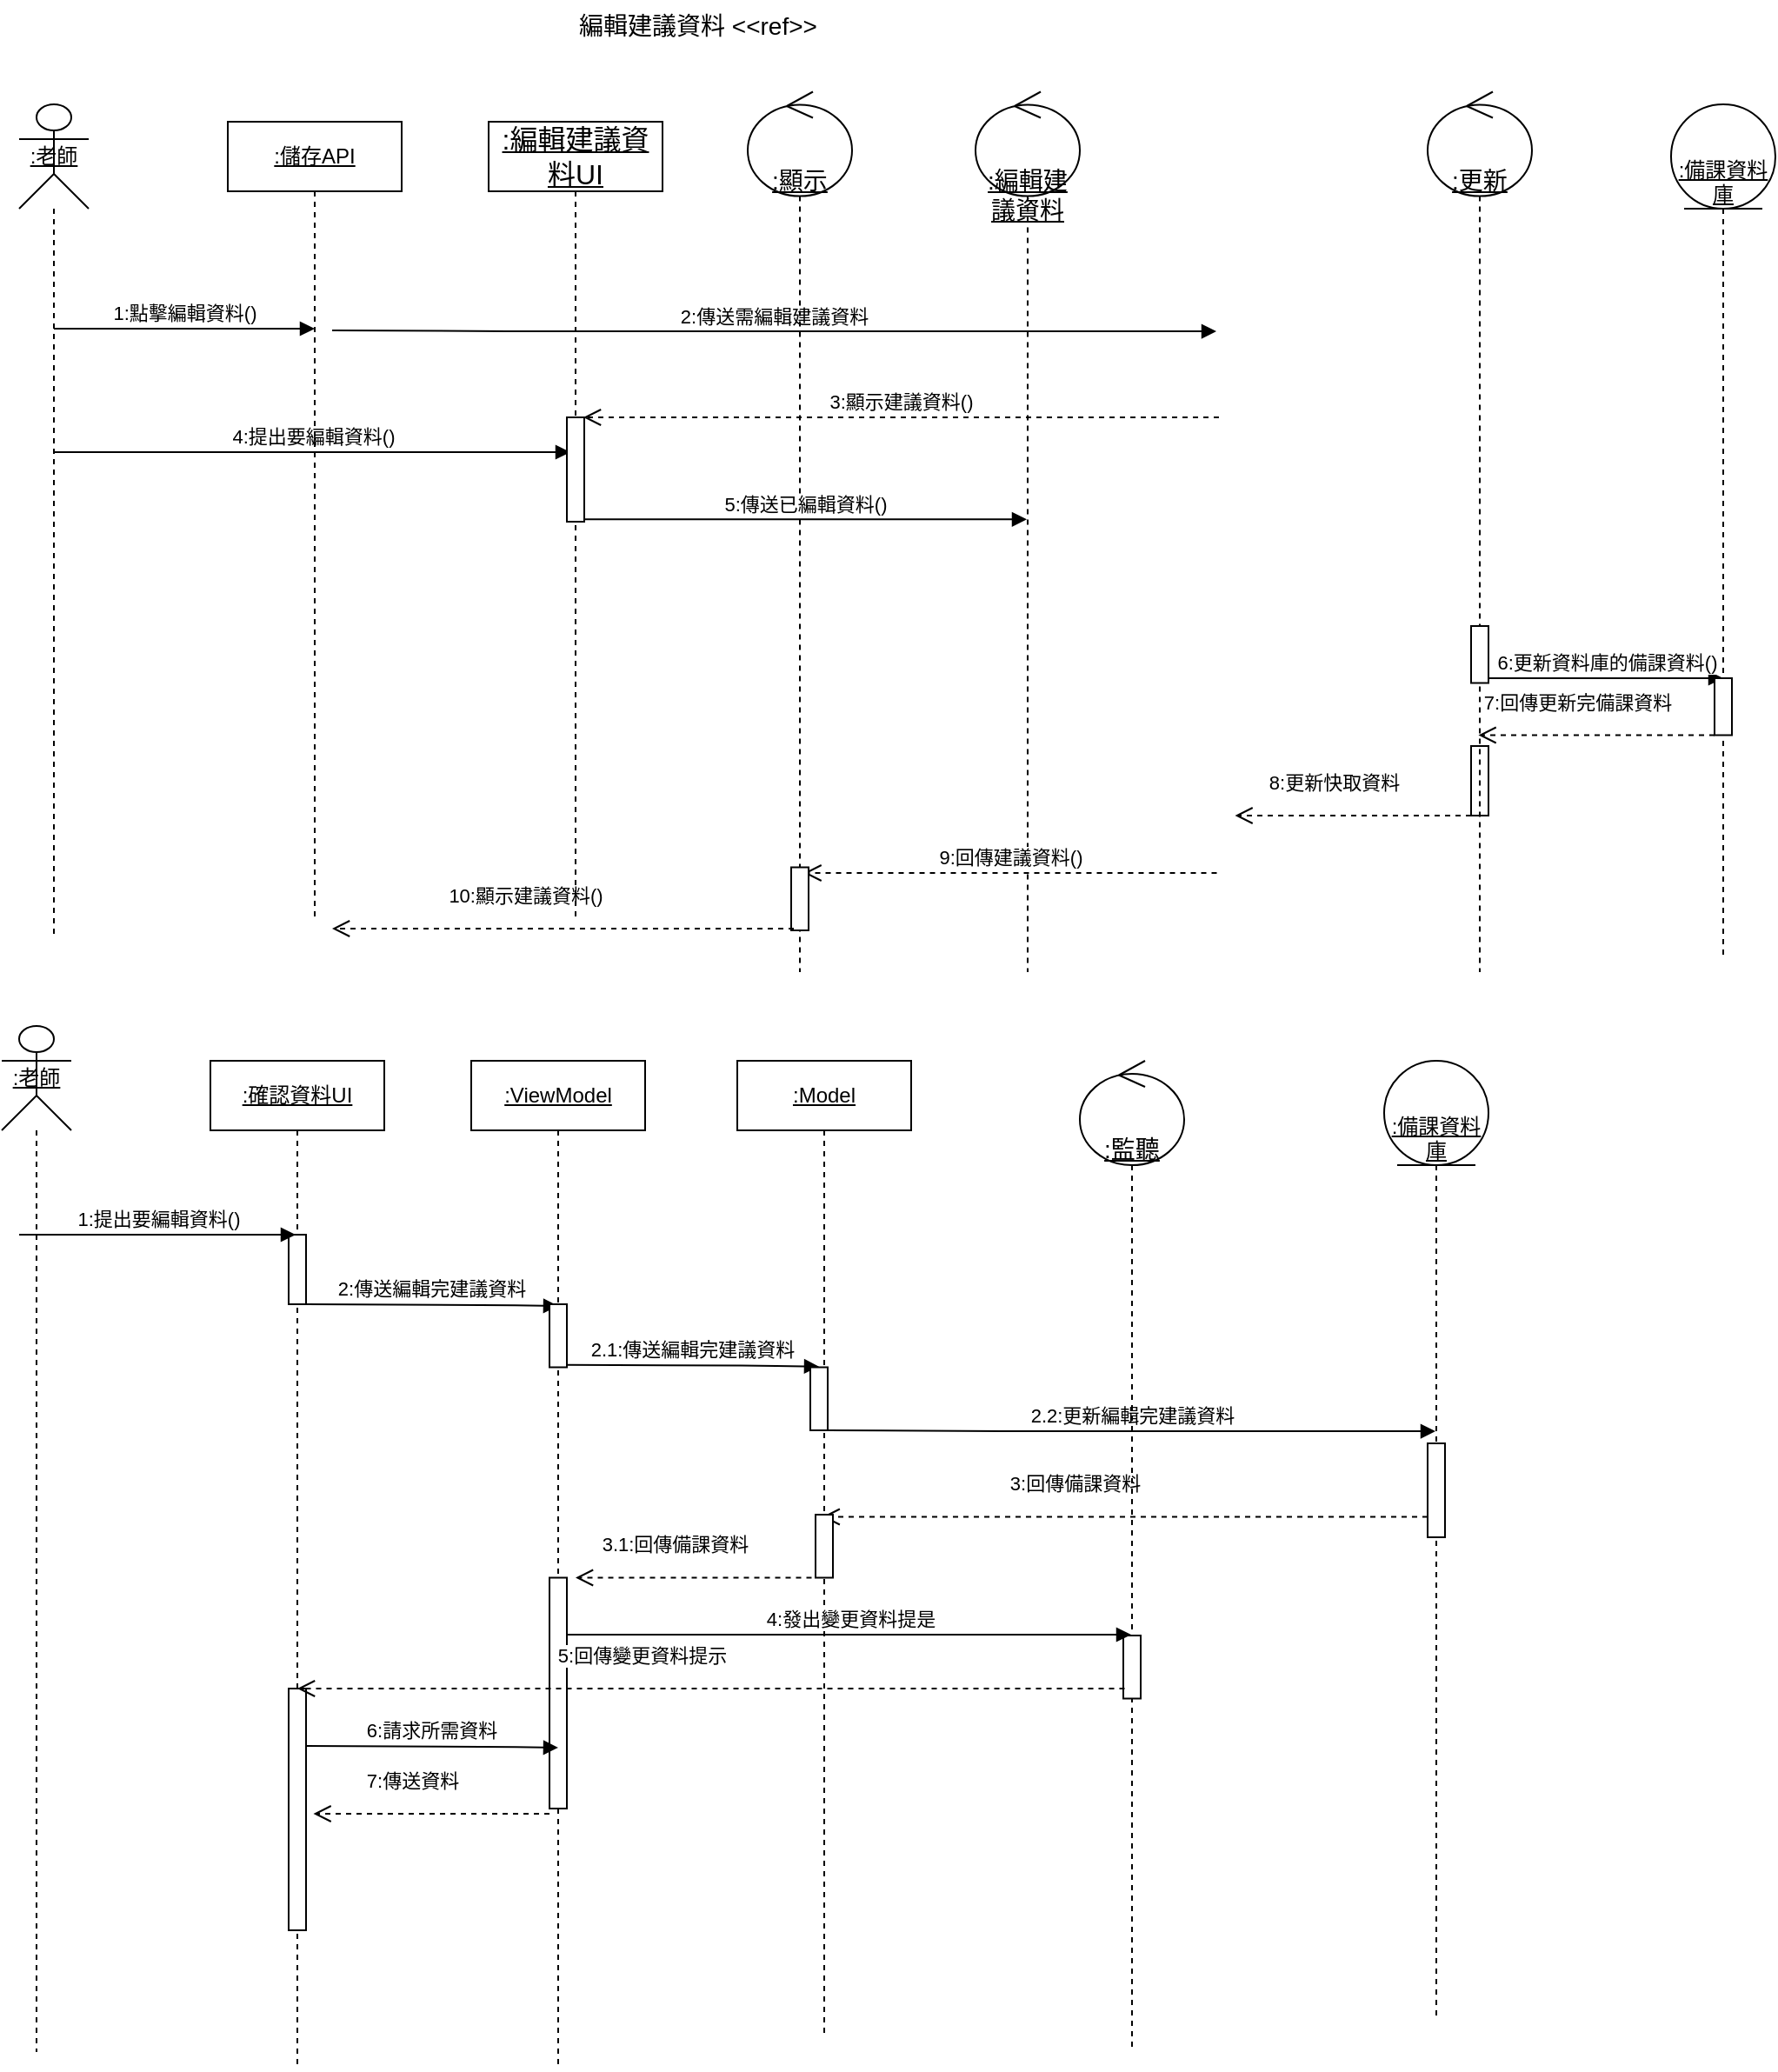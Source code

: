<mxfile version="26.0.3">
  <diagram name="第 1 页" id="_kCn5gWWrIlWfqqUU_DX">
    <mxGraphModel dx="1437" dy="637" grid="1" gridSize="10" guides="1" tooltips="1" connect="1" arrows="1" fold="1" page="1" pageScale="1" pageWidth="1100" pageHeight="1700" math="0" shadow="0">
      <root>
        <mxCell id="0" />
        <mxCell id="1" parent="0" />
        <mxCell id="94" value="&lt;u&gt;:編輯建議資料&lt;/u&gt;" style="shape=umlLifeline;participant=umlControl;perimeter=lifelinePerimeter;whiteSpace=wrap;html=1;container=1;collapsible=0;recursiveResize=0;verticalAlign=top;spacingTop=36;outlineConnect=0;fontSize=14;size=60;align=center;" parent="1" vertex="1">
          <mxGeometry x="640" y="92.75" width="60" height="506.25" as="geometry" />
        </mxCell>
        <mxCell id="104" value="2:傳送需編輯建議資料" style="html=1;verticalAlign=bottom;startArrow=none;startFill=0;endArrow=block;startSize=8;" parent="1" edge="1">
          <mxGeometry width="60" relative="1" as="geometry">
            <mxPoint x="270" y="230" as="sourcePoint" />
            <mxPoint x="778.5" y="230.54" as="targetPoint" />
            <Array as="points">
              <mxPoint x="380.5" y="230.54" />
            </Array>
          </mxGeometry>
        </mxCell>
        <mxCell id="112" value="9:回傳建議資料()" style="html=1;verticalAlign=bottom;endArrow=open;dashed=1;endSize=8;" parent="1" edge="1">
          <mxGeometry relative="1" as="geometry">
            <mxPoint x="778.75" y="542" as="sourcePoint" />
            <mxPoint x="541.25" y="542" as="targetPoint" />
            <Array as="points">
              <mxPoint x="587.75" y="542" />
            </Array>
            <mxPoint as="offset" />
          </mxGeometry>
        </mxCell>
        <mxCell id="113" value="&lt;span style=&quot;text-align: center; font-size: 14px;&quot;&gt;&lt;font style=&quot;font-size: 14px;&quot;&gt;編輯建議資料&lt;/font&gt;&lt;/span&gt;&amp;nbsp;&amp;lt;&amp;lt;ref&amp;gt;&amp;gt;" style="text;whiteSpace=wrap;html=1;fontSize=14;" parent="1" vertex="1">
          <mxGeometry x="410" y="40" width="150" height="40" as="geometry" />
        </mxCell>
        <mxCell id="114" value="&lt;u&gt;:顯示&lt;/u&gt;" style="shape=umlLifeline;participant=umlControl;perimeter=lifelinePerimeter;whiteSpace=wrap;html=1;container=1;collapsible=0;recursiveResize=0;verticalAlign=top;spacingTop=36;outlineConnect=0;fontSize=14;size=60;align=center;" parent="1" vertex="1">
          <mxGeometry x="509" y="92.75" width="60" height="506.25" as="geometry" />
        </mxCell>
        <mxCell id="117" value="" style="html=1;points=[];perimeter=orthogonalPerimeter;" parent="114" vertex="1">
          <mxGeometry x="25" y="446" width="10" height="36.25" as="geometry" />
        </mxCell>
        <mxCell id="UdhTGRBezJr3sBxBmupz-120" value="1:點擊編輯資料()" style="html=1;verticalAlign=bottom;endArrow=block;curved=0;rounded=0;" parent="114" edge="1">
          <mxGeometry width="80" relative="1" as="geometry">
            <mxPoint x="-399" y="136.25" as="sourcePoint" />
            <mxPoint x="-249" y="136.25" as="targetPoint" />
          </mxGeometry>
        </mxCell>
        <mxCell id="118" value="10:顯示建議資料()" style="html=1;verticalAlign=bottom;endArrow=open;dashed=1;endSize=8;" parent="1" edge="1">
          <mxGeometry x="0.167" y="-10" relative="1" as="geometry">
            <mxPoint x="535.5" y="574" as="sourcePoint" />
            <mxPoint x="270" y="574" as="targetPoint" />
            <Array as="points">
              <mxPoint x="342" y="574" />
            </Array>
            <mxPoint as="offset" />
          </mxGeometry>
        </mxCell>
        <mxCell id="UdhTGRBezJr3sBxBmupz-119" value="&lt;u&gt;:老師&lt;/u&gt;" style="shape=umlLifeline;perimeter=lifelinePerimeter;whiteSpace=wrap;html=1;container=1;dropTarget=0;collapsible=0;recursiveResize=0;outlineConnect=0;portConstraint=eastwest;newEdgeStyle={&quot;curved&quot;:0,&quot;rounded&quot;:0};participant=umlActor;size=60;" parent="1" vertex="1">
          <mxGeometry x="90" y="100" width="40" height="480" as="geometry" />
        </mxCell>
        <mxCell id="109" value="5:傳送已編輯資料()" style="html=1;verticalAlign=bottom;startArrow=none;startFill=0;endArrow=block;startSize=8;exitX=0.533;exitY=0.978;exitDx=0;exitDy=0;exitPerimeter=0;" parent="1" target="94" edge="1">
          <mxGeometry width="60" relative="1" as="geometry">
            <mxPoint x="415.33" y="338.68" as="sourcePoint" />
            <mxPoint x="660" y="289" as="targetPoint" />
          </mxGeometry>
        </mxCell>
        <mxCell id="UdhTGRBezJr3sBxBmupz-124" value="3:顯示建議資料()" style="html=1;verticalAlign=bottom;endArrow=open;dashed=1;endSize=8;" parent="1" edge="1">
          <mxGeometry x="0.001" relative="1" as="geometry">
            <mxPoint x="780" y="280" as="sourcePoint" />
            <mxPoint x="414.5" y="280" as="targetPoint" />
            <Array as="points">
              <mxPoint x="586" y="280" />
            </Array>
            <mxPoint as="offset" />
          </mxGeometry>
        </mxCell>
        <mxCell id="UdhTGRBezJr3sBxBmupz-125" value="4:提出要編輯資料()" style="html=1;verticalAlign=bottom;endArrow=block;curved=0;rounded=0;" parent="1" edge="1">
          <mxGeometry width="80" relative="1" as="geometry">
            <mxPoint x="110" y="300" as="sourcePoint" />
            <mxPoint x="407" y="300" as="targetPoint" />
          </mxGeometry>
        </mxCell>
        <mxCell id="UdhTGRBezJr3sBxBmupz-127" value="&lt;u&gt;:儲存API&lt;/u&gt;" style="shape=umlLifeline;perimeter=lifelinePerimeter;whiteSpace=wrap;html=1;container=1;dropTarget=0;collapsible=0;recursiveResize=0;outlineConnect=0;portConstraint=eastwest;newEdgeStyle={&quot;curved&quot;:0,&quot;rounded&quot;:0};" parent="1" vertex="1">
          <mxGeometry x="210" y="110" width="100" height="460" as="geometry" />
        </mxCell>
        <mxCell id="UdhTGRBezJr3sBxBmupz-128" value="&lt;u style=&quot;font-size: 16px;&quot;&gt;:編輯建議資料UI&lt;/u&gt;" style="shape=umlLifeline;perimeter=lifelinePerimeter;whiteSpace=wrap;html=1;container=1;dropTarget=0;collapsible=0;recursiveResize=0;outlineConnect=0;portConstraint=eastwest;newEdgeStyle={&quot;curved&quot;:0,&quot;rounded&quot;:0};" parent="1" vertex="1">
          <mxGeometry x="360" y="110" width="100" height="460" as="geometry" />
        </mxCell>
        <mxCell id="UdhTGRBezJr3sBxBmupz-129" value="" style="html=1;points=[];perimeter=orthogonalPerimeter;" parent="1" vertex="1">
          <mxGeometry x="405" y="280" width="10" height="60" as="geometry" />
        </mxCell>
        <mxCell id="bqVQleZ_oQ4j5fNlhAJD-123" value="&lt;div&gt;&lt;u&gt;&lt;br&gt;&lt;/u&gt;&lt;/div&gt;&lt;u&gt;&lt;div&gt;&lt;u&gt;&lt;br&gt;&lt;/u&gt;&lt;/div&gt;:備課資料庫&lt;/u&gt;" style="shape=umlLifeline;perimeter=lifelinePerimeter;whiteSpace=wrap;html=1;container=1;dropTarget=0;collapsible=0;recursiveResize=0;outlineConnect=0;portConstraint=eastwest;newEdgeStyle={&quot;curved&quot;:0,&quot;rounded&quot;:0};participant=umlEntity;size=60;" parent="1" vertex="1">
          <mxGeometry x="1040" y="100" width="60" height="490" as="geometry" />
        </mxCell>
        <mxCell id="bqVQleZ_oQ4j5fNlhAJD-124" value="" style="html=1;points=[];perimeter=orthogonalPerimeter;" parent="1" vertex="1">
          <mxGeometry x="925" y="469" width="10" height="40" as="geometry" />
        </mxCell>
        <mxCell id="bqVQleZ_oQ4j5fNlhAJD-126" value="8:更新快取資料" style="html=1;verticalAlign=bottom;endArrow=open;dashed=1;endSize=8;" parent="1" edge="1">
          <mxGeometry x="0.161" y="-10" relative="1" as="geometry">
            <mxPoint x="925" y="509" as="sourcePoint" />
            <mxPoint x="789.25" y="509" as="targetPoint" />
            <Array as="points" />
            <mxPoint as="offset" />
          </mxGeometry>
        </mxCell>
        <mxCell id="bqVQleZ_oQ4j5fNlhAJD-131" value="&lt;u&gt;:更新&lt;/u&gt;" style="shape=umlLifeline;participant=umlControl;perimeter=lifelinePerimeter;whiteSpace=wrap;html=1;container=1;collapsible=0;recursiveResize=0;verticalAlign=top;spacingTop=36;outlineConnect=0;fontSize=14;size=60;align=center;" parent="1" vertex="1">
          <mxGeometry x="900" y="92.75" width="60" height="506.25" as="geometry" />
        </mxCell>
        <mxCell id="bqVQleZ_oQ4j5fNlhAJD-132" value="" style="html=1;points=[];perimeter=orthogonalPerimeter;" parent="bqVQleZ_oQ4j5fNlhAJD-131" vertex="1">
          <mxGeometry x="25" y="307.25" width="10" height="32.75" as="geometry" />
        </mxCell>
        <mxCell id="bqVQleZ_oQ4j5fNlhAJD-133" value="6:更新資料庫的備課資料()" style="html=1;verticalAlign=bottom;startArrow=none;startFill=0;endArrow=block;startSize=8;exitX=0.933;exitY=0.922;exitDx=0;exitDy=0;exitPerimeter=0;" parent="1" edge="1">
          <mxGeometry width="60" relative="1" as="geometry">
            <mxPoint x="935" y="430.0" as="sourcePoint" />
            <mxPoint x="1070" y="430" as="targetPoint" />
          </mxGeometry>
        </mxCell>
        <mxCell id="bqVQleZ_oQ4j5fNlhAJD-134" value="" style="html=1;points=[];perimeter=orthogonalPerimeter;" parent="1" vertex="1">
          <mxGeometry x="1065" y="430" width="10" height="32.75" as="geometry" />
        </mxCell>
        <mxCell id="bqVQleZ_oQ4j5fNlhAJD-137" value="7:回傳更新完備課資料" style="html=1;verticalAlign=bottom;endArrow=open;dashed=1;endSize=8;" parent="1" edge="1">
          <mxGeometry x="0.167" y="-10" relative="1" as="geometry">
            <mxPoint x="1065" y="462.75" as="sourcePoint" />
            <mxPoint x="929.25" y="462.75" as="targetPoint" />
            <Array as="points" />
            <mxPoint as="offset" />
          </mxGeometry>
        </mxCell>
        <mxCell id="0x-K_ufYz6Ah_VN1IUK9-118" value="&lt;u&gt;:老師&lt;/u&gt;" style="shape=umlLifeline;perimeter=lifelinePerimeter;whiteSpace=wrap;html=1;container=1;dropTarget=0;collapsible=0;recursiveResize=0;outlineConnect=0;portConstraint=eastwest;newEdgeStyle={&quot;curved&quot;:0,&quot;rounded&quot;:0};participant=umlActor;size=60;" vertex="1" parent="1">
          <mxGeometry x="80" y="630" width="40" height="590" as="geometry" />
        </mxCell>
        <mxCell id="0x-K_ufYz6Ah_VN1IUK9-119" value="&lt;u&gt;:確認資料UI&lt;/u&gt;" style="shape=umlLifeline;perimeter=lifelinePerimeter;whiteSpace=wrap;html=1;container=1;dropTarget=0;collapsible=0;recursiveResize=0;outlineConnect=0;portConstraint=eastwest;newEdgeStyle={&quot;curved&quot;:0,&quot;rounded&quot;:0};" vertex="1" parent="1">
          <mxGeometry x="200" y="650" width="100" height="580" as="geometry" />
        </mxCell>
        <mxCell id="0x-K_ufYz6Ah_VN1IUK9-120" value="&lt;u&gt;:ViewModel&lt;/u&gt;" style="shape=umlLifeline;perimeter=lifelinePerimeter;whiteSpace=wrap;html=1;container=1;dropTarget=0;collapsible=0;recursiveResize=0;outlineConnect=0;portConstraint=eastwest;newEdgeStyle={&quot;curved&quot;:0,&quot;rounded&quot;:0};" vertex="1" parent="1">
          <mxGeometry x="350" y="650" width="100" height="580" as="geometry" />
        </mxCell>
        <mxCell id="0x-K_ufYz6Ah_VN1IUK9-121" value="&lt;u&gt;:Model&lt;/u&gt;" style="shape=umlLifeline;perimeter=lifelinePerimeter;whiteSpace=wrap;html=1;container=1;dropTarget=0;collapsible=0;recursiveResize=0;outlineConnect=0;portConstraint=eastwest;newEdgeStyle={&quot;curved&quot;:0,&quot;rounded&quot;:0};" vertex="1" parent="1">
          <mxGeometry x="503" y="650" width="100" height="560" as="geometry" />
        </mxCell>
        <mxCell id="0x-K_ufYz6Ah_VN1IUK9-131" value="&lt;div&gt;&lt;u&gt;&lt;br&gt;&lt;/u&gt;&lt;/div&gt;&lt;u&gt;&lt;div&gt;&lt;u&gt;&lt;br&gt;&lt;/u&gt;&lt;/div&gt;:備課資料庫&lt;/u&gt;" style="shape=umlLifeline;perimeter=lifelinePerimeter;whiteSpace=wrap;html=1;container=1;dropTarget=0;collapsible=0;recursiveResize=0;outlineConnect=0;portConstraint=eastwest;newEdgeStyle={&quot;curved&quot;:0,&quot;rounded&quot;:0};participant=umlEntity;size=60;" vertex="1" parent="1">
          <mxGeometry x="875" y="650" width="60" height="550" as="geometry" />
        </mxCell>
        <mxCell id="0x-K_ufYz6Ah_VN1IUK9-133" value="" style="html=1;points=[];perimeter=orthogonalPerimeter;" vertex="1" parent="1">
          <mxGeometry x="245" y="750" width="10" height="40" as="geometry" />
        </mxCell>
        <mxCell id="0x-K_ufYz6Ah_VN1IUK9-134" value="2:傳送編輯完建議資料" style="html=1;verticalAlign=bottom;startArrow=none;startFill=0;endArrow=block;startSize=8;" edge="1" parent="1">
          <mxGeometry width="60" relative="1" as="geometry">
            <mxPoint x="255" y="790" as="sourcePoint" />
            <mxPoint x="400" y="791" as="targetPoint" />
            <Array as="points">
              <mxPoint x="365.5" y="790.54" />
            </Array>
          </mxGeometry>
        </mxCell>
        <mxCell id="0x-K_ufYz6Ah_VN1IUK9-135" value="" style="html=1;points=[];perimeter=orthogonalPerimeter;" vertex="1" parent="1">
          <mxGeometry x="395" y="790" width="10" height="36.25" as="geometry" />
        </mxCell>
        <mxCell id="0x-K_ufYz6Ah_VN1IUK9-137" value="2.1:傳送編輯完建議資料" style="html=1;verticalAlign=bottom;startArrow=none;startFill=0;endArrow=block;startSize=8;" edge="1" parent="1">
          <mxGeometry width="60" relative="1" as="geometry">
            <mxPoint x="405" y="824.82" as="sourcePoint" />
            <mxPoint x="550" y="825.82" as="targetPoint" />
            <Array as="points">
              <mxPoint x="515.5" y="825.36" />
            </Array>
          </mxGeometry>
        </mxCell>
        <mxCell id="0x-K_ufYz6Ah_VN1IUK9-138" value="" style="html=1;points=[];perimeter=orthogonalPerimeter;" vertex="1" parent="1">
          <mxGeometry x="545" y="826.25" width="10" height="36.25" as="geometry" />
        </mxCell>
        <mxCell id="0x-K_ufYz6Ah_VN1IUK9-139" value="2.2:更新編輯完建議資料" style="html=1;verticalAlign=bottom;startArrow=none;startFill=0;endArrow=block;startSize=8;" edge="1" parent="1" target="0x-K_ufYz6Ah_VN1IUK9-131">
          <mxGeometry width="60" relative="1" as="geometry">
            <mxPoint x="555" y="862.5" as="sourcePoint" />
            <mxPoint x="700" y="863.5" as="targetPoint" />
            <Array as="points">
              <mxPoint x="665.5" y="863.04" />
            </Array>
          </mxGeometry>
        </mxCell>
        <mxCell id="0x-K_ufYz6Ah_VN1IUK9-145" value="3:回傳備課資料" style="html=1;verticalAlign=bottom;endArrow=open;dashed=1;endSize=8;" edge="1" parent="1" source="0x-K_ufYz6Ah_VN1IUK9-142">
          <mxGeometry x="0.167" y="-10" relative="1" as="geometry">
            <mxPoint x="1315" y="912.25" as="sourcePoint" />
            <mxPoint x="551.833" y="912.25" as="targetPoint" />
            <Array as="points" />
            <mxPoint as="offset" />
          </mxGeometry>
        </mxCell>
        <mxCell id="0x-K_ufYz6Ah_VN1IUK9-146" value="" style="html=1;points=[];perimeter=orthogonalPerimeter;" vertex="1" parent="1">
          <mxGeometry x="548" y="911" width="10" height="36.25" as="geometry" />
        </mxCell>
        <mxCell id="0x-K_ufYz6Ah_VN1IUK9-147" value="3.1:回傳備課資料" style="html=1;verticalAlign=bottom;endArrow=open;dashed=1;endSize=8;" edge="1" parent="1">
          <mxGeometry x="0.167" y="-10" relative="1" as="geometry">
            <mxPoint x="545.75" y="947.25" as="sourcePoint" />
            <mxPoint x="410" y="947.25" as="targetPoint" />
            <Array as="points" />
            <mxPoint as="offset" />
          </mxGeometry>
        </mxCell>
        <mxCell id="0x-K_ufYz6Ah_VN1IUK9-148" value="" style="html=1;points=[];perimeter=orthogonalPerimeter;" vertex="1" parent="1">
          <mxGeometry x="395" y="947.25" width="10" height="132.75" as="geometry" />
        </mxCell>
        <mxCell id="0x-K_ufYz6Ah_VN1IUK9-150" value="&lt;u&gt;:監聽&lt;/u&gt;" style="shape=umlLifeline;participant=umlControl;perimeter=lifelinePerimeter;whiteSpace=wrap;html=1;container=1;collapsible=0;recursiveResize=0;verticalAlign=top;spacingTop=36;outlineConnect=0;fontSize=14;size=60;align=center;" vertex="1" parent="1">
          <mxGeometry x="700" y="650" width="60" height="570" as="geometry" />
        </mxCell>
        <mxCell id="0x-K_ufYz6Ah_VN1IUK9-153" value="" style="html=1;points=[];perimeter=orthogonalPerimeter;" vertex="1" parent="0x-K_ufYz6Ah_VN1IUK9-150">
          <mxGeometry x="25" y="330.5" width="10" height="36.25" as="geometry" />
        </mxCell>
        <mxCell id="0x-K_ufYz6Ah_VN1IUK9-154" value="" style="html=1;points=[];perimeter=orthogonalPerimeter;" vertex="1" parent="1">
          <mxGeometry x="245" y="1011" width="10" height="139" as="geometry" />
        </mxCell>
        <mxCell id="0x-K_ufYz6Ah_VN1IUK9-161" value="1:提出要編輯資料()" style="html=1;verticalAlign=bottom;endArrow=block;curved=0;rounded=0;" edge="1" parent="1">
          <mxGeometry x="0.006" width="80" relative="1" as="geometry">
            <mxPoint x="90" y="750.0" as="sourcePoint" />
            <mxPoint x="249" y="750.0" as="targetPoint" />
            <mxPoint as="offset" />
          </mxGeometry>
        </mxCell>
        <mxCell id="0x-K_ufYz6Ah_VN1IUK9-172" value="" style="html=1;verticalAlign=bottom;endArrow=open;dashed=1;endSize=8;" edge="1" parent="1" source="0x-K_ufYz6Ah_VN1IUK9-131" target="0x-K_ufYz6Ah_VN1IUK9-142">
          <mxGeometry x="0.167" y="-10" relative="1" as="geometry">
            <mxPoint x="1360" y="912" as="sourcePoint" />
            <mxPoint x="551.833" y="912.25" as="targetPoint" />
            <Array as="points" />
            <mxPoint as="offset" />
          </mxGeometry>
        </mxCell>
        <mxCell id="0x-K_ufYz6Ah_VN1IUK9-142" value="" style="html=1;points=[];perimeter=orthogonalPerimeter;" vertex="1" parent="1">
          <mxGeometry x="900" y="870" width="10" height="54" as="geometry" />
        </mxCell>
        <mxCell id="0x-K_ufYz6Ah_VN1IUK9-173" value="6:請求所需資料" style="html=1;verticalAlign=bottom;startArrow=none;startFill=0;endArrow=block;startSize=8;" edge="1" parent="1">
          <mxGeometry width="60" relative="1" as="geometry">
            <mxPoint x="255.0" y="1044" as="sourcePoint" />
            <mxPoint x="400" y="1045" as="targetPoint" />
            <Array as="points">
              <mxPoint x="365.5" y="1044.54" />
            </Array>
          </mxGeometry>
        </mxCell>
        <mxCell id="0x-K_ufYz6Ah_VN1IUK9-174" value="7:傳送資料" style="html=1;verticalAlign=bottom;endArrow=open;dashed=1;endSize=8;" edge="1" parent="1">
          <mxGeometry x="0.167" y="-10" relative="1" as="geometry">
            <mxPoint x="395" y="1083" as="sourcePoint" />
            <mxPoint x="259.25" y="1083" as="targetPoint" />
            <Array as="points" />
            <mxPoint as="offset" />
          </mxGeometry>
        </mxCell>
        <mxCell id="0x-K_ufYz6Ah_VN1IUK9-175" value="4:發出變更資料提是" style="html=1;verticalAlign=bottom;startArrow=none;startFill=0;endArrow=block;startSize=8;" edge="1" parent="1" target="0x-K_ufYz6Ah_VN1IUK9-150">
          <mxGeometry width="60" relative="1" as="geometry">
            <mxPoint x="405" y="980" as="sourcePoint" />
            <mxPoint x="550" y="981" as="targetPoint" />
            <Array as="points" />
          </mxGeometry>
        </mxCell>
        <mxCell id="0x-K_ufYz6Ah_VN1IUK9-177" value="5:回傳變更資料提示" style="html=1;verticalAlign=bottom;endArrow=open;dashed=1;endSize=8;" edge="1" parent="1" target="0x-K_ufYz6Ah_VN1IUK9-119">
          <mxGeometry x="0.167" y="-10" relative="1" as="geometry">
            <mxPoint x="725.75" y="1011" as="sourcePoint" />
            <mxPoint x="590" y="1011" as="targetPoint" />
            <Array as="points" />
            <mxPoint as="offset" />
          </mxGeometry>
        </mxCell>
      </root>
    </mxGraphModel>
  </diagram>
</mxfile>
